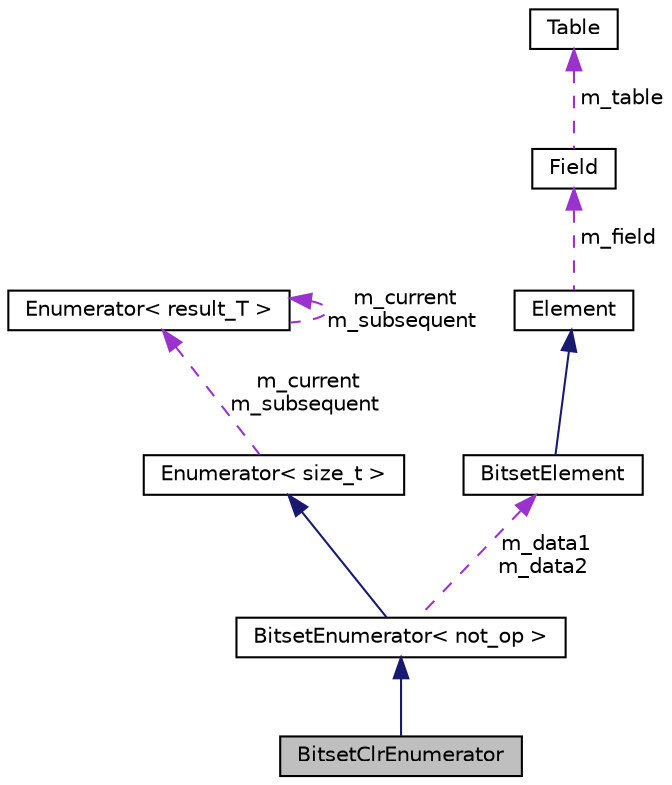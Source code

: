digraph "BitsetClrEnumerator"
{
  edge [fontname="Helvetica",fontsize="10",labelfontname="Helvetica",labelfontsize="10"];
  node [fontname="Helvetica",fontsize="10",shape=record];
  Node1 [label="BitsetClrEnumerator",height=0.2,width=0.4,color="black", fillcolor="grey75", style="filled", fontcolor="black"];
  Node2 -> Node1 [dir="back",color="midnightblue",fontsize="10",style="solid",fontname="Helvetica"];
  Node2 [label="BitsetEnumerator\< not_op \>",height=0.2,width=0.4,color="black", fillcolor="white", style="filled",URL="$classBitsetEnumerator.html"];
  Node3 -> Node2 [dir="back",color="midnightblue",fontsize="10",style="solid",fontname="Helvetica"];
  Node3 [label="Enumerator\< size_t \>",height=0.2,width=0.4,color="black", fillcolor="white", style="filled",URL="$classEnumerator.html"];
  Node4 -> Node3 [dir="back",color="darkorchid3",fontsize="10",style="dashed",label=" m_current\nm_subsequent" ,fontname="Helvetica"];
  Node4 [label="Enumerator\< result_T \>",height=0.2,width=0.4,color="black", fillcolor="white", style="filled",URL="$classEnumerator.html"];
  Node4 -> Node4 [dir="back",color="darkorchid3",fontsize="10",style="dashed",label=" m_current\nm_subsequent" ,fontname="Helvetica"];
  Node5 -> Node2 [dir="back",color="darkorchid3",fontsize="10",style="dashed",label=" m_data1\nm_data2" ,fontname="Helvetica"];
  Node5 [label="BitsetElement",height=0.2,width=0.4,color="black", fillcolor="white", style="filled",URL="$classBitsetElement.html"];
  Node6 -> Node5 [dir="back",color="midnightblue",fontsize="10",style="solid",fontname="Helvetica"];
  Node6 [label="Element",height=0.2,width=0.4,color="black", fillcolor="white", style="filled",URL="$classElement.html"];
  Node7 -> Node6 [dir="back",color="darkorchid3",fontsize="10",style="dashed",label=" m_field" ,fontname="Helvetica"];
  Node7 [label="Field",height=0.2,width=0.4,color="black", fillcolor="white", style="filled",URL="$classField.html"];
  Node8 -> Node7 [dir="back",color="darkorchid3",fontsize="10",style="dashed",label=" m_table" ,fontname="Helvetica"];
  Node8 [label="Table",height=0.2,width=0.4,color="black", fillcolor="white", style="filled",URL="$classTable.html"];
}

